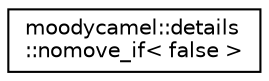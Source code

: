 digraph "Graphical Class Hierarchy"
{
 // LATEX_PDF_SIZE
  edge [fontname="Helvetica",fontsize="10",labelfontname="Helvetica",labelfontsize="10"];
  node [fontname="Helvetica",fontsize="10",shape=record];
  rankdir="LR";
  Node0 [label="moodycamel::details\l::nomove_if\< false \>",height=0.2,width=0.4,color="black", fillcolor="white", style="filled",URL="$structmoodycamel_1_1details_1_1nomove__if_3_01false_01_4.html",tooltip=" "];
}
